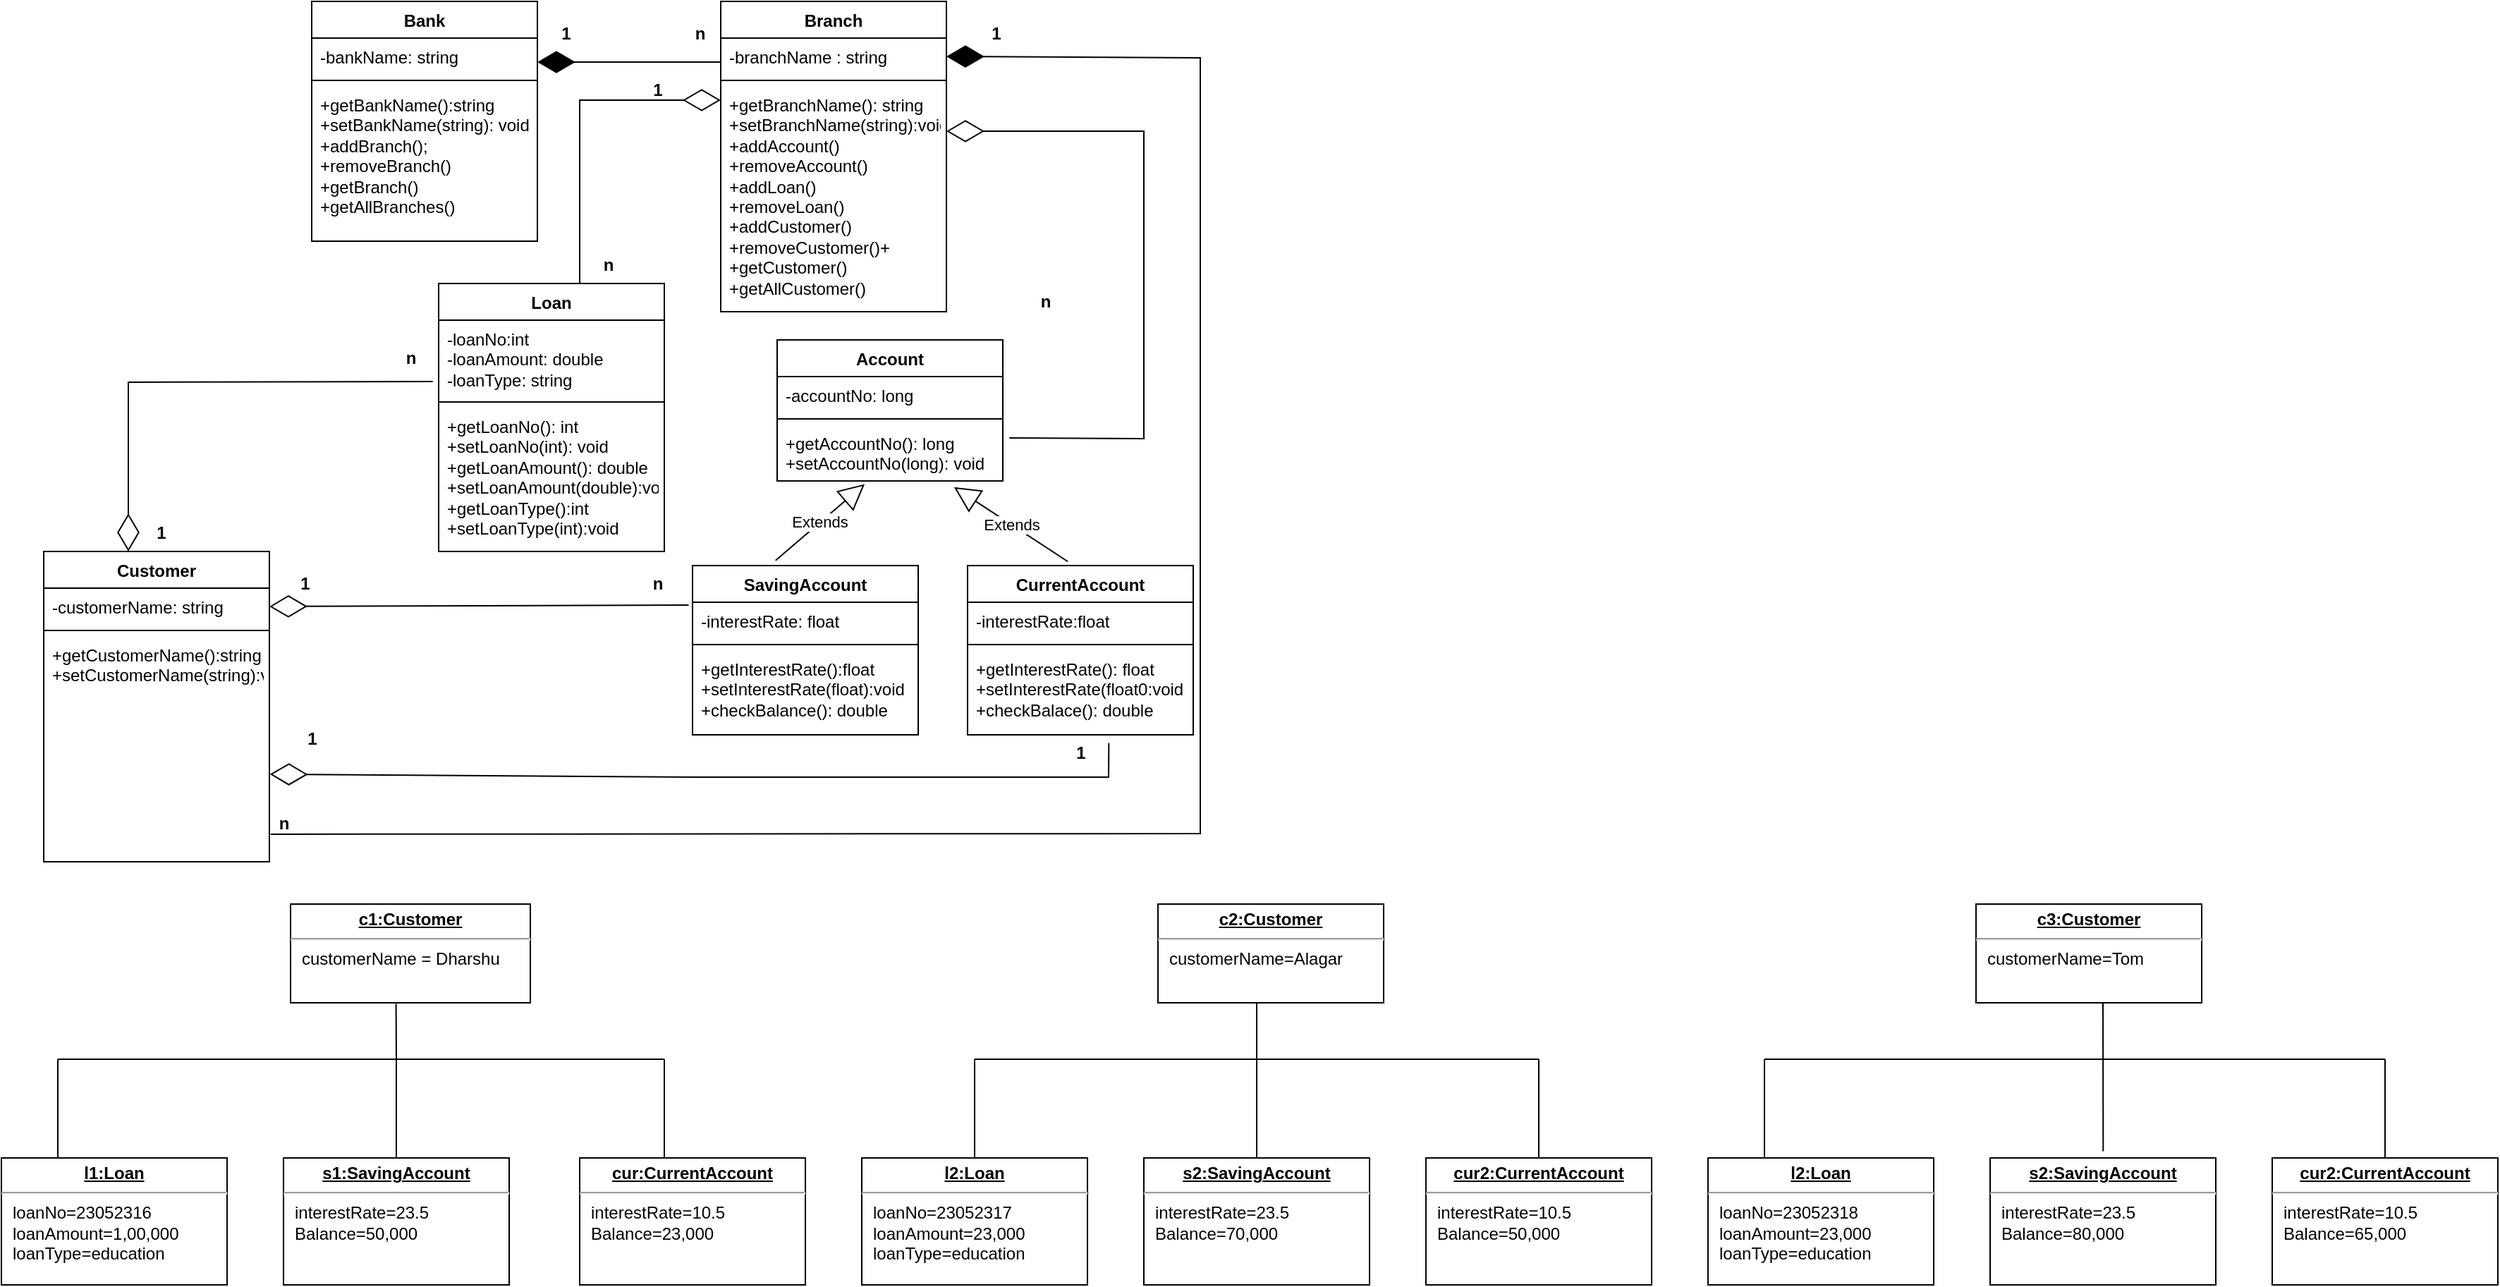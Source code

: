 <mxfile version="21.6.5" type="google">
  <diagram name="Page-1" id="thwB8l9uftBc1Ba_R1Jp">
    <mxGraphModel grid="1" page="1" gridSize="10" guides="1" tooltips="1" connect="1" arrows="1" fold="1" pageScale="1" pageWidth="850" pageHeight="1100" math="0" shadow="0">
      <root>
        <mxCell id="0" />
        <mxCell id="1" parent="0" />
        <mxCell id="nucdeXMj2wxfO64XEAOK-1" value="Bank" style="swimlane;fontStyle=1;align=center;verticalAlign=top;childLayout=stackLayout;horizontal=1;startSize=26;horizontalStack=0;resizeParent=1;resizeParentMax=0;resizeLast=0;collapsible=1;marginBottom=0;whiteSpace=wrap;html=1;" vertex="1" parent="1">
          <mxGeometry x="290" y="10" width="160" height="170" as="geometry" />
        </mxCell>
        <mxCell id="nucdeXMj2wxfO64XEAOK-2" value="-bankName: string" style="text;strokeColor=none;fillColor=none;align=left;verticalAlign=top;spacingLeft=4;spacingRight=4;overflow=hidden;rotatable=0;points=[[0,0.5],[1,0.5]];portConstraint=eastwest;whiteSpace=wrap;html=1;" vertex="1" parent="nucdeXMj2wxfO64XEAOK-1">
          <mxGeometry y="26" width="160" height="26" as="geometry" />
        </mxCell>
        <mxCell id="nucdeXMj2wxfO64XEAOK-3" value="" style="line;strokeWidth=1;fillColor=none;align=left;verticalAlign=middle;spacingTop=-1;spacingLeft=3;spacingRight=3;rotatable=0;labelPosition=right;points=[];portConstraint=eastwest;strokeColor=inherit;" vertex="1" parent="nucdeXMj2wxfO64XEAOK-1">
          <mxGeometry y="52" width="160" height="8" as="geometry" />
        </mxCell>
        <mxCell id="nucdeXMj2wxfO64XEAOK-4" value="+getBankName():string&lt;br&gt;+setBankName(string): void&lt;br&gt;+addBranch();&lt;br&gt;+removeBranch()&lt;br&gt;+getBranch()&lt;br&gt;+getAllBranches()" style="text;strokeColor=none;fillColor=none;align=left;verticalAlign=top;spacingLeft=4;spacingRight=4;overflow=hidden;rotatable=0;points=[[0,0.5],[1,0.5]];portConstraint=eastwest;whiteSpace=wrap;html=1;" vertex="1" parent="nucdeXMj2wxfO64XEAOK-1">
          <mxGeometry y="60" width="160" height="110" as="geometry" />
        </mxCell>
        <mxCell id="nucdeXMj2wxfO64XEAOK-5" value="Branch" style="swimlane;fontStyle=1;align=center;verticalAlign=top;childLayout=stackLayout;horizontal=1;startSize=26;horizontalStack=0;resizeParent=1;resizeParentMax=0;resizeLast=0;collapsible=1;marginBottom=0;whiteSpace=wrap;html=1;" vertex="1" parent="1">
          <mxGeometry x="580" y="10" width="160" height="220" as="geometry" />
        </mxCell>
        <mxCell id="nucdeXMj2wxfO64XEAOK-6" value="-branchName : string" style="text;strokeColor=none;fillColor=none;align=left;verticalAlign=top;spacingLeft=4;spacingRight=4;overflow=hidden;rotatable=0;points=[[0,0.5],[1,0.5]];portConstraint=eastwest;whiteSpace=wrap;html=1;" vertex="1" parent="nucdeXMj2wxfO64XEAOK-5">
          <mxGeometry y="26" width="160" height="26" as="geometry" />
        </mxCell>
        <mxCell id="nucdeXMj2wxfO64XEAOK-7" value="" style="line;strokeWidth=1;fillColor=none;align=left;verticalAlign=middle;spacingTop=-1;spacingLeft=3;spacingRight=3;rotatable=0;labelPosition=right;points=[];portConstraint=eastwest;strokeColor=inherit;" vertex="1" parent="nucdeXMj2wxfO64XEAOK-5">
          <mxGeometry y="52" width="160" height="8" as="geometry" />
        </mxCell>
        <mxCell id="nucdeXMj2wxfO64XEAOK-8" value="+getBranchName(): string&lt;br&gt;+setBranchName(string):void&lt;br&gt;+addAccount()&lt;br&gt;+removeAccount()&lt;br&gt;+addLoan()&lt;br&gt;+removeLoan()&lt;br&gt;+addCustomer()&lt;br&gt;+removeCustomer()+&lt;br&gt;+getCustomer()&lt;br&gt;+getAllCustomer()" style="text;strokeColor=none;fillColor=none;align=left;verticalAlign=top;spacingLeft=4;spacingRight=4;overflow=hidden;rotatable=0;points=[[0,0.5],[1,0.5]];portConstraint=eastwest;whiteSpace=wrap;html=1;" vertex="1" parent="nucdeXMj2wxfO64XEAOK-5">
          <mxGeometry y="60" width="160" height="160" as="geometry" />
        </mxCell>
        <mxCell id="nucdeXMj2wxfO64XEAOK-13" value="Loan&lt;br&gt;" style="swimlane;fontStyle=1;align=center;verticalAlign=top;childLayout=stackLayout;horizontal=1;startSize=26;horizontalStack=0;resizeParent=1;resizeParentMax=0;resizeLast=0;collapsible=1;marginBottom=0;whiteSpace=wrap;html=1;" vertex="1" parent="1">
          <mxGeometry x="380" y="210" width="160" height="190" as="geometry" />
        </mxCell>
        <mxCell id="nucdeXMj2wxfO64XEAOK-14" value="-loanNo:int&lt;br&gt;-loanAmount: double&lt;br&gt;-loanType: string" style="text;strokeColor=none;fillColor=none;align=left;verticalAlign=top;spacingLeft=4;spacingRight=4;overflow=hidden;rotatable=0;points=[[0,0.5],[1,0.5]];portConstraint=eastwest;whiteSpace=wrap;html=1;" vertex="1" parent="nucdeXMj2wxfO64XEAOK-13">
          <mxGeometry y="26" width="160" height="54" as="geometry" />
        </mxCell>
        <mxCell id="nucdeXMj2wxfO64XEAOK-15" value="" style="line;strokeWidth=1;fillColor=none;align=left;verticalAlign=middle;spacingTop=-1;spacingLeft=3;spacingRight=3;rotatable=0;labelPosition=right;points=[];portConstraint=eastwest;strokeColor=inherit;" vertex="1" parent="nucdeXMj2wxfO64XEAOK-13">
          <mxGeometry y="80" width="160" height="8" as="geometry" />
        </mxCell>
        <mxCell id="nucdeXMj2wxfO64XEAOK-16" value="+getLoanNo(): int&lt;br&gt;+setLoanNo(int): void&lt;br&gt;+getLoanAmount(): double&lt;br&gt;+setLoanAmount(double):void&lt;br&gt;+getLoanType():int&lt;br&gt;+setLoanType(int):void" style="text;strokeColor=none;fillColor=none;align=left;verticalAlign=top;spacingLeft=4;spacingRight=4;overflow=hidden;rotatable=0;points=[[0,0.5],[1,0.5]];portConstraint=eastwest;whiteSpace=wrap;html=1;" vertex="1" parent="nucdeXMj2wxfO64XEAOK-13">
          <mxGeometry y="88" width="160" height="102" as="geometry" />
        </mxCell>
        <mxCell id="nucdeXMj2wxfO64XEAOK-17" value="Account" style="swimlane;fontStyle=1;align=center;verticalAlign=top;childLayout=stackLayout;horizontal=1;startSize=26;horizontalStack=0;resizeParent=1;resizeParentMax=0;resizeLast=0;collapsible=1;marginBottom=0;whiteSpace=wrap;html=1;" vertex="1" parent="1">
          <mxGeometry x="620" y="250" width="160" height="100" as="geometry" />
        </mxCell>
        <mxCell id="nucdeXMj2wxfO64XEAOK-18" value="-accountNo: long" style="text;strokeColor=none;fillColor=none;align=left;verticalAlign=top;spacingLeft=4;spacingRight=4;overflow=hidden;rotatable=0;points=[[0,0.5],[1,0.5]];portConstraint=eastwest;whiteSpace=wrap;html=1;" vertex="1" parent="nucdeXMj2wxfO64XEAOK-17">
          <mxGeometry y="26" width="160" height="26" as="geometry" />
        </mxCell>
        <mxCell id="nucdeXMj2wxfO64XEAOK-19" value="" style="line;strokeWidth=1;fillColor=none;align=left;verticalAlign=middle;spacingTop=-1;spacingLeft=3;spacingRight=3;rotatable=0;labelPosition=right;points=[];portConstraint=eastwest;strokeColor=inherit;" vertex="1" parent="nucdeXMj2wxfO64XEAOK-17">
          <mxGeometry y="52" width="160" height="8" as="geometry" />
        </mxCell>
        <mxCell id="nucdeXMj2wxfO64XEAOK-20" value="+getAccountNo(): long&lt;br&gt;+setAccountNo(long): void" style="text;strokeColor=none;fillColor=none;align=left;verticalAlign=top;spacingLeft=4;spacingRight=4;overflow=hidden;rotatable=0;points=[[0,0.5],[1,0.5]];portConstraint=eastwest;whiteSpace=wrap;html=1;" vertex="1" parent="nucdeXMj2wxfO64XEAOK-17">
          <mxGeometry y="60" width="160" height="40" as="geometry" />
        </mxCell>
        <mxCell id="nucdeXMj2wxfO64XEAOK-21" value="Customer" style="swimlane;fontStyle=1;align=center;verticalAlign=top;childLayout=stackLayout;horizontal=1;startSize=26;horizontalStack=0;resizeParent=1;resizeParentMax=0;resizeLast=0;collapsible=1;marginBottom=0;whiteSpace=wrap;html=1;" vertex="1" parent="1">
          <mxGeometry x="100" y="400" width="160" height="220" as="geometry" />
        </mxCell>
        <mxCell id="nucdeXMj2wxfO64XEAOK-22" value="-customerName: string" style="text;strokeColor=none;fillColor=none;align=left;verticalAlign=top;spacingLeft=4;spacingRight=4;overflow=hidden;rotatable=0;points=[[0,0.5],[1,0.5]];portConstraint=eastwest;whiteSpace=wrap;html=1;" vertex="1" parent="nucdeXMj2wxfO64XEAOK-21">
          <mxGeometry y="26" width="160" height="26" as="geometry" />
        </mxCell>
        <mxCell id="nucdeXMj2wxfO64XEAOK-23" value="" style="line;strokeWidth=1;fillColor=none;align=left;verticalAlign=middle;spacingTop=-1;spacingLeft=3;spacingRight=3;rotatable=0;labelPosition=right;points=[];portConstraint=eastwest;strokeColor=inherit;" vertex="1" parent="nucdeXMj2wxfO64XEAOK-21">
          <mxGeometry y="52" width="160" height="8" as="geometry" />
        </mxCell>
        <mxCell id="nucdeXMj2wxfO64XEAOK-24" value="+getCustomerName():string&lt;br&gt;+setCustomerName(string):void" style="text;strokeColor=none;fillColor=none;align=left;verticalAlign=top;spacingLeft=4;spacingRight=4;overflow=hidden;rotatable=0;points=[[0,0.5],[1,0.5]];portConstraint=eastwest;whiteSpace=wrap;html=1;" vertex="1" parent="nucdeXMj2wxfO64XEAOK-21">
          <mxGeometry y="60" width="160" height="160" as="geometry" />
        </mxCell>
        <mxCell id="nucdeXMj2wxfO64XEAOK-25" value="SavingAccount" style="swimlane;fontStyle=1;align=center;verticalAlign=top;childLayout=stackLayout;horizontal=1;startSize=26;horizontalStack=0;resizeParent=1;resizeParentMax=0;resizeLast=0;collapsible=1;marginBottom=0;whiteSpace=wrap;html=1;" vertex="1" parent="1">
          <mxGeometry x="560" y="410" width="160" height="120" as="geometry" />
        </mxCell>
        <mxCell id="nucdeXMj2wxfO64XEAOK-26" value="-interestRate: float" style="text;strokeColor=none;fillColor=none;align=left;verticalAlign=top;spacingLeft=4;spacingRight=4;overflow=hidden;rotatable=0;points=[[0,0.5],[1,0.5]];portConstraint=eastwest;whiteSpace=wrap;html=1;" vertex="1" parent="nucdeXMj2wxfO64XEAOK-25">
          <mxGeometry y="26" width="160" height="26" as="geometry" />
        </mxCell>
        <mxCell id="nucdeXMj2wxfO64XEAOK-27" value="" style="line;strokeWidth=1;fillColor=none;align=left;verticalAlign=middle;spacingTop=-1;spacingLeft=3;spacingRight=3;rotatable=0;labelPosition=right;points=[];portConstraint=eastwest;strokeColor=inherit;" vertex="1" parent="nucdeXMj2wxfO64XEAOK-25">
          <mxGeometry y="52" width="160" height="8" as="geometry" />
        </mxCell>
        <mxCell id="nucdeXMj2wxfO64XEAOK-28" value="+getInterestRate():float&lt;br&gt;+setInterestRate(float):void&lt;br&gt;+checkBalance(): double" style="text;strokeColor=none;fillColor=none;align=left;verticalAlign=top;spacingLeft=4;spacingRight=4;overflow=hidden;rotatable=0;points=[[0,0.5],[1,0.5]];portConstraint=eastwest;whiteSpace=wrap;html=1;" vertex="1" parent="nucdeXMj2wxfO64XEAOK-25">
          <mxGeometry y="60" width="160" height="60" as="geometry" />
        </mxCell>
        <mxCell id="nucdeXMj2wxfO64XEAOK-29" value="CurrentAccount" style="swimlane;fontStyle=1;align=center;verticalAlign=top;childLayout=stackLayout;horizontal=1;startSize=26;horizontalStack=0;resizeParent=1;resizeParentMax=0;resizeLast=0;collapsible=1;marginBottom=0;whiteSpace=wrap;html=1;" vertex="1" parent="1">
          <mxGeometry x="755" y="410" width="160" height="120" as="geometry" />
        </mxCell>
        <mxCell id="nucdeXMj2wxfO64XEAOK-30" value="-interestRate:float" style="text;strokeColor=none;fillColor=none;align=left;verticalAlign=top;spacingLeft=4;spacingRight=4;overflow=hidden;rotatable=0;points=[[0,0.5],[1,0.5]];portConstraint=eastwest;whiteSpace=wrap;html=1;" vertex="1" parent="nucdeXMj2wxfO64XEAOK-29">
          <mxGeometry y="26" width="160" height="26" as="geometry" />
        </mxCell>
        <mxCell id="nucdeXMj2wxfO64XEAOK-31" value="" style="line;strokeWidth=1;fillColor=none;align=left;verticalAlign=middle;spacingTop=-1;spacingLeft=3;spacingRight=3;rotatable=0;labelPosition=right;points=[];portConstraint=eastwest;strokeColor=inherit;" vertex="1" parent="nucdeXMj2wxfO64XEAOK-29">
          <mxGeometry y="52" width="160" height="8" as="geometry" />
        </mxCell>
        <mxCell id="nucdeXMj2wxfO64XEAOK-32" value="+getInterestRate(): float&lt;br&gt;+setInterestRate(float0:void&lt;br&gt;+checkBalace(): double" style="text;strokeColor=none;fillColor=none;align=left;verticalAlign=top;spacingLeft=4;spacingRight=4;overflow=hidden;rotatable=0;points=[[0,0.5],[1,0.5]];portConstraint=eastwest;whiteSpace=wrap;html=1;" vertex="1" parent="nucdeXMj2wxfO64XEAOK-29">
          <mxGeometry y="60" width="160" height="60" as="geometry" />
        </mxCell>
        <mxCell id="nucdeXMj2wxfO64XEAOK-33" value="" style="endArrow=diamondThin;endFill=1;endSize=24;html=1;rounded=0;" edge="1" parent="1">
          <mxGeometry width="160" relative="1" as="geometry">
            <mxPoint x="580" y="53" as="sourcePoint" />
            <mxPoint x="450" y="53" as="targetPoint" />
          </mxGeometry>
        </mxCell>
        <mxCell id="nucdeXMj2wxfO64XEAOK-34" value="1" style="text;align=center;fontStyle=1;verticalAlign=middle;spacingLeft=3;spacingRight=3;strokeColor=none;rotatable=0;points=[[0,0.5],[1,0.5]];portConstraint=eastwest;html=1;" vertex="1" parent="1">
          <mxGeometry x="460" y="20" width="20" height="26" as="geometry" />
        </mxCell>
        <mxCell id="nucdeXMj2wxfO64XEAOK-35" value="n" style="text;align=center;fontStyle=1;verticalAlign=middle;spacingLeft=3;spacingRight=3;strokeColor=none;rotatable=0;points=[[0,0.5],[1,0.5]];portConstraint=eastwest;html=1;" vertex="1" parent="1">
          <mxGeometry x="550" y="20" width="30" height="26" as="geometry" />
        </mxCell>
        <mxCell id="nucdeXMj2wxfO64XEAOK-37" value="" style="endArrow=diamondThin;endFill=0;endSize=24;html=1;rounded=0;" edge="1" parent="1">
          <mxGeometry width="160" relative="1" as="geometry">
            <mxPoint x="480" y="210" as="sourcePoint" />
            <mxPoint x="580" y="80" as="targetPoint" />
            <Array as="points">
              <mxPoint x="480" y="80" />
            </Array>
          </mxGeometry>
        </mxCell>
        <mxCell id="nucdeXMj2wxfO64XEAOK-38" value="" style="endArrow=diamondThin;endFill=0;endSize=24;html=1;rounded=0;exitX=1.029;exitY=0.236;exitDx=0;exitDy=0;exitPerimeter=0;entryX=1;entryY=0.2;entryDx=0;entryDy=0;entryPerimeter=0;" edge="1" parent="1" source="nucdeXMj2wxfO64XEAOK-20" target="nucdeXMj2wxfO64XEAOK-8">
          <mxGeometry width="160" relative="1" as="geometry">
            <mxPoint x="800" y="290" as="sourcePoint" />
            <mxPoint x="870" y="80" as="targetPoint" />
            <Array as="points">
              <mxPoint x="880" y="320" />
              <mxPoint x="880" y="102" />
            </Array>
          </mxGeometry>
        </mxCell>
        <mxCell id="nucdeXMj2wxfO64XEAOK-39" value="Extends" style="endArrow=block;endSize=16;endFill=0;html=1;rounded=0;exitX=0.368;exitY=-0.03;exitDx=0;exitDy=0;exitPerimeter=0;entryX=0.388;entryY=1.055;entryDx=0;entryDy=0;entryPerimeter=0;" edge="1" parent="1" source="nucdeXMj2wxfO64XEAOK-25" target="nucdeXMj2wxfO64XEAOK-20">
          <mxGeometry width="160" relative="1" as="geometry">
            <mxPoint x="620" y="300" as="sourcePoint" />
            <mxPoint x="780" y="300" as="targetPoint" />
          </mxGeometry>
        </mxCell>
        <mxCell id="nucdeXMj2wxfO64XEAOK-40" value="Extends" style="endArrow=block;endSize=16;endFill=0;html=1;rounded=0;exitX=0.444;exitY=-0.024;exitDx=0;exitDy=0;exitPerimeter=0;entryX=0.784;entryY=1.109;entryDx=0;entryDy=0;entryPerimeter=0;" edge="1" parent="1" source="nucdeXMj2wxfO64XEAOK-29" target="nucdeXMj2wxfO64XEAOK-20">
          <mxGeometry width="160" relative="1" as="geometry">
            <mxPoint x="799.12" y="334.01" as="sourcePoint" />
            <mxPoint x="750" y="280" as="targetPoint" />
          </mxGeometry>
        </mxCell>
        <mxCell id="nucdeXMj2wxfO64XEAOK-41" value="n" style="text;align=center;fontStyle=1;verticalAlign=middle;spacingLeft=3;spacingRight=3;strokeColor=none;rotatable=0;points=[[0,0.5],[1,0.5]];portConstraint=eastwest;html=1;" vertex="1" parent="1">
          <mxGeometry x="460" y="184" width="80" height="26" as="geometry" />
        </mxCell>
        <mxCell id="nucdeXMj2wxfO64XEAOK-42" value="n" style="text;align=center;fontStyle=1;verticalAlign=middle;spacingLeft=3;spacingRight=3;strokeColor=none;rotatable=0;points=[[0,0.5],[1,0.5]];portConstraint=eastwest;html=1;" vertex="1" parent="1">
          <mxGeometry x="770" y="210" width="80" height="26" as="geometry" />
        </mxCell>
        <mxCell id="nucdeXMj2wxfO64XEAOK-43" value="" style="endArrow=diamondThin;endFill=0;endSize=24;html=1;rounded=0;exitX=-0.026;exitY=0.805;exitDx=0;exitDy=0;exitPerimeter=0;" edge="1" parent="1" source="nucdeXMj2wxfO64XEAOK-14">
          <mxGeometry width="160" relative="1" as="geometry">
            <mxPoint x="60" y="207.091" as="sourcePoint" />
            <mxPoint x="160" y="400" as="targetPoint" />
            <Array as="points">
              <mxPoint x="160" y="280" />
            </Array>
          </mxGeometry>
        </mxCell>
        <mxCell id="nucdeXMj2wxfO64XEAOK-45" value="n" style="text;align=center;fontStyle=1;verticalAlign=middle;spacingLeft=3;spacingRight=3;strokeColor=none;rotatable=0;points=[[0,0.5],[1,0.5]];portConstraint=eastwest;html=1;" vertex="1" parent="1">
          <mxGeometry x="340" y="250" width="40" height="26" as="geometry" />
        </mxCell>
        <mxCell id="nucdeXMj2wxfO64XEAOK-46" value="1" style="text;align=center;fontStyle=1;verticalAlign=middle;spacingLeft=3;spacingRight=3;strokeColor=none;rotatable=0;points=[[0,0.5],[1,0.5]];portConstraint=eastwest;html=1;" vertex="1" parent="1">
          <mxGeometry x="170" y="374" width="25" height="26" as="geometry" />
        </mxCell>
        <mxCell id="nucdeXMj2wxfO64XEAOK-48" value="" style="endArrow=diamondThin;endFill=0;endSize=24;html=1;rounded=0;entryX=1;entryY=0.5;entryDx=0;entryDy=0;exitX=-0.017;exitY=0.077;exitDx=0;exitDy=0;exitPerimeter=0;" edge="1" parent="1" target="nucdeXMj2wxfO64XEAOK-22" source="nucdeXMj2wxfO64XEAOK-26">
          <mxGeometry width="160" relative="1" as="geometry">
            <mxPoint x="550" y="440" as="sourcePoint" />
            <mxPoint x="320" y="442.55" as="targetPoint" />
          </mxGeometry>
        </mxCell>
        <mxCell id="nucdeXMj2wxfO64XEAOK-49" value="n" style="text;align=center;fontStyle=1;verticalAlign=middle;spacingLeft=3;spacingRight=3;strokeColor=none;rotatable=0;points=[[0,0.5],[1,0.5]];portConstraint=eastwest;html=1;" vertex="1" parent="1">
          <mxGeometry x="520" y="410" width="30" height="26" as="geometry" />
        </mxCell>
        <mxCell id="nucdeXMj2wxfO64XEAOK-50" value="1" style="text;align=center;fontStyle=1;verticalAlign=middle;spacingLeft=3;spacingRight=3;strokeColor=none;rotatable=0;points=[[0,0.5],[1,0.5]];portConstraint=eastwest;html=1;" vertex="1" parent="1">
          <mxGeometry x="270" y="410" width="30" height="26" as="geometry" />
        </mxCell>
        <mxCell id="nucdeXMj2wxfO64XEAOK-51" value="" style="endArrow=diamondThin;endFill=0;endSize=24;html=1;rounded=0;exitX=0.626;exitY=1.097;exitDx=0;exitDy=0;exitPerimeter=0;entryX=1.002;entryY=0.612;entryDx=0;entryDy=0;entryPerimeter=0;" edge="1" parent="1" source="nucdeXMj2wxfO64XEAOK-32" target="nucdeXMj2wxfO64XEAOK-24">
          <mxGeometry width="160" relative="1" as="geometry">
            <mxPoint x="850" y="520" as="sourcePoint" />
            <mxPoint x="345" y="530" as="targetPoint" />
            <Array as="points">
              <mxPoint x="855" y="560" />
              <mxPoint x="560" y="560" />
            </Array>
          </mxGeometry>
        </mxCell>
        <mxCell id="nucdeXMj2wxfO64XEAOK-52" value="n" style="text;align=center;fontStyle=1;verticalAlign=middle;spacingLeft=3;spacingRight=3;strokeColor=none;rotatable=0;points=[[0,0.5],[1,0.5]];portConstraint=eastwest;html=1;" vertex="1" parent="1">
          <mxGeometry x="250" y="580" width="40" height="26" as="geometry" />
        </mxCell>
        <mxCell id="nucdeXMj2wxfO64XEAOK-53" value="1" style="text;align=center;fontStyle=1;verticalAlign=middle;spacingLeft=3;spacingRight=3;strokeColor=none;rotatable=0;points=[[0,0.5],[1,0.5]];portConstraint=eastwest;html=1;" vertex="1" parent="1">
          <mxGeometry x="820" y="530" width="30" height="26" as="geometry" />
        </mxCell>
        <mxCell id="nucdeXMj2wxfO64XEAOK-54" value="" style="endArrow=diamondThin;endFill=1;endSize=24;html=1;rounded=0;exitX=1.006;exitY=0.878;exitDx=0;exitDy=0;exitPerimeter=0;entryX=1;entryY=0.5;entryDx=0;entryDy=0;" edge="1" parent="1" source="nucdeXMj2wxfO64XEAOK-24" target="nucdeXMj2wxfO64XEAOK-6">
          <mxGeometry width="160" relative="1" as="geometry">
            <mxPoint x="410" y="560" as="sourcePoint" />
            <mxPoint x="900" y="20" as="targetPoint" />
            <Array as="points">
              <mxPoint x="920" y="600" />
              <mxPoint x="920" y="280" />
              <mxPoint x="920" y="50" />
            </Array>
          </mxGeometry>
        </mxCell>
        <mxCell id="nucdeXMj2wxfO64XEAOK-55" value="1" style="text;align=center;fontStyle=1;verticalAlign=middle;spacingLeft=3;spacingRight=3;strokeColor=none;rotatable=0;points=[[0,0.5],[1,0.5]];portConstraint=eastwest;html=1;" vertex="1" parent="1">
          <mxGeometry x="250" y="520" width="80" height="26" as="geometry" />
        </mxCell>
        <mxCell id="nucdeXMj2wxfO64XEAOK-56" value="1" style="text;align=center;fontStyle=1;verticalAlign=middle;spacingLeft=3;spacingRight=3;strokeColor=none;rotatable=0;points=[[0,0.5],[1,0.5]];portConstraint=eastwest;html=1;" vertex="1" parent="1">
          <mxGeometry x="760" y="20" width="30" height="26" as="geometry" />
        </mxCell>
        <mxCell id="nucdeXMj2wxfO64XEAOK-57" value="1" style="text;align=center;fontStyle=1;verticalAlign=middle;spacingLeft=3;spacingRight=3;strokeColor=none;rotatable=0;points=[[0,0.5],[1,0.5]];portConstraint=eastwest;html=1;" vertex="1" parent="1">
          <mxGeometry x="520" y="60" width="30" height="26" as="geometry" />
        </mxCell>
        <mxCell id="7_Jh9dF7art0ucPqza93-2" value="&lt;p style=&quot;margin:0px;margin-top:4px;text-align:center;text-decoration:underline;&quot;&gt;&lt;b&gt;c1:Customer&lt;/b&gt;&lt;/p&gt;&lt;hr&gt;&lt;p style=&quot;margin:0px;margin-left:8px;&quot;&gt;customerName = Dharshu&lt;br&gt;&lt;br&gt;&lt;/p&gt;" style="verticalAlign=top;align=left;overflow=fill;fontSize=12;fontFamily=Helvetica;html=1;whiteSpace=wrap;" vertex="1" parent="1">
          <mxGeometry x="275" y="650" width="170" height="70" as="geometry" />
        </mxCell>
        <mxCell id="7_Jh9dF7art0ucPqza93-3" value="&lt;p style=&quot;margin:0px;margin-top:4px;text-align:center;text-decoration:underline;&quot;&gt;&lt;b&gt;c2:Customer&lt;/b&gt;&lt;/p&gt;&lt;hr&gt;&lt;p style=&quot;margin:0px;margin-left:8px;&quot;&gt;customerName=Alagar&lt;br&gt;&lt;/p&gt;" style="verticalAlign=top;align=left;overflow=fill;fontSize=12;fontFamily=Helvetica;html=1;whiteSpace=wrap;" vertex="1" parent="1">
          <mxGeometry x="890" y="650" width="160" height="70" as="geometry" />
        </mxCell>
        <mxCell id="7_Jh9dF7art0ucPqza93-4" value="&lt;p style=&quot;margin:0px;margin-top:4px;text-align:center;text-decoration:underline;&quot;&gt;&lt;b&gt;c3:Customer&lt;/b&gt;&lt;/p&gt;&lt;hr&gt;&lt;p style=&quot;margin:0px;margin-left:8px;&quot;&gt;customerName=Tom&lt;/p&gt;" style="verticalAlign=top;align=left;overflow=fill;fontSize=12;fontFamily=Helvetica;html=1;whiteSpace=wrap;" vertex="1" parent="1">
          <mxGeometry x="1470" y="650" width="160" height="70" as="geometry" />
        </mxCell>
        <mxCell id="7_Jh9dF7art0ucPqza93-7" value="&lt;p style=&quot;margin:0px;margin-top:4px;text-align:center;text-decoration:underline;&quot;&gt;&lt;b&gt;l1:Loan&lt;/b&gt;&lt;/p&gt;&lt;hr&gt;&lt;p style=&quot;margin:0px;margin-left:8px;&quot;&gt;loanNo=23052316&lt;br&gt;&lt;/p&gt;&lt;p style=&quot;margin:0px;margin-left:8px;&quot;&gt;loanAmount=1,00,000&lt;/p&gt;&lt;p style=&quot;margin:0px;margin-left:8px;&quot;&gt;loanType=education&lt;/p&gt;" style="verticalAlign=top;align=left;overflow=fill;fontSize=12;fontFamily=Helvetica;html=1;whiteSpace=wrap;" vertex="1" parent="1">
          <mxGeometry x="70" y="830" width="160" height="90" as="geometry" />
        </mxCell>
        <mxCell id="7_Jh9dF7art0ucPqza93-8" value="&lt;p style=&quot;margin:0px;margin-top:4px;text-align:center;text-decoration:underline;&quot;&gt;&lt;b&gt;s1:SavingAccount&lt;/b&gt;&lt;/p&gt;&lt;hr&gt;&lt;p style=&quot;margin:0px;margin-left:8px;&quot;&gt;interestRate=23.5&lt;/p&gt;&lt;p style=&quot;margin:0px;margin-left:8px;&quot;&gt;Balance=50,000&lt;/p&gt;" style="verticalAlign=top;align=left;overflow=fill;fontSize=12;fontFamily=Helvetica;html=1;whiteSpace=wrap;" vertex="1" parent="1">
          <mxGeometry x="270" y="830" width="160" height="90" as="geometry" />
        </mxCell>
        <mxCell id="7_Jh9dF7art0ucPqza93-9" value="&lt;p style=&quot;margin:0px;margin-top:4px;text-align:center;text-decoration:underline;&quot;&gt;&lt;b&gt;cur:CurrentAccount&lt;/b&gt;&lt;/p&gt;&lt;hr&gt;&lt;p style=&quot;margin:0px;margin-left:8px;&quot;&gt;interestRate=10.5&lt;/p&gt;&lt;p style=&quot;margin:0px;margin-left:8px;&quot;&gt;Balance=23,000&lt;/p&gt;" style="verticalAlign=top;align=left;overflow=fill;fontSize=12;fontFamily=Helvetica;html=1;whiteSpace=wrap;" vertex="1" parent="1">
          <mxGeometry x="480" y="830" width="160" height="90" as="geometry" />
        </mxCell>
        <mxCell id="7_Jh9dF7art0ucPqza93-10" value="&lt;p style=&quot;margin:0px;margin-top:4px;text-align:center;text-decoration:underline;&quot;&gt;&lt;b&gt;l2:Loan&lt;/b&gt;&lt;/p&gt;&lt;hr&gt;&lt;p style=&quot;margin:0px;margin-left:8px;&quot;&gt;loanNo=23052317&lt;br&gt;&lt;/p&gt;&lt;p style=&quot;margin:0px;margin-left:8px;&quot;&gt;loanAmount=23,000&lt;/p&gt;&lt;p style=&quot;margin:0px;margin-left:8px;&quot;&gt;loanType=education&lt;/p&gt;" style="verticalAlign=top;align=left;overflow=fill;fontSize=12;fontFamily=Helvetica;html=1;whiteSpace=wrap;" vertex="1" parent="1">
          <mxGeometry x="680" y="830" width="160" height="90" as="geometry" />
        </mxCell>
        <mxCell id="7_Jh9dF7art0ucPqza93-11" value="&lt;p style=&quot;margin:0px;margin-top:4px;text-align:center;text-decoration:underline;&quot;&gt;&lt;b&gt;s2:SavingAccount&lt;/b&gt;&lt;/p&gt;&lt;hr&gt;&lt;p style=&quot;margin:0px;margin-left:8px;&quot;&gt;interestRate=23.5&lt;/p&gt;&lt;p style=&quot;margin:0px;margin-left:8px;&quot;&gt;Balance=70,000&lt;/p&gt;" style="verticalAlign=top;align=left;overflow=fill;fontSize=12;fontFamily=Helvetica;html=1;whiteSpace=wrap;" vertex="1" parent="1">
          <mxGeometry x="880" y="830" width="160" height="90" as="geometry" />
        </mxCell>
        <mxCell id="7_Jh9dF7art0ucPqza93-12" value="&lt;p style=&quot;margin:0px;margin-top:4px;text-align:center;text-decoration:underline;&quot;&gt;&lt;b&gt;cur2:CurrentAccount&lt;/b&gt;&lt;/p&gt;&lt;hr&gt;&lt;p style=&quot;margin:0px;margin-left:8px;&quot;&gt;interestRate=10.5&lt;/p&gt;&lt;p style=&quot;margin:0px;margin-left:8px;&quot;&gt;Balance=50,000&lt;/p&gt;" style="verticalAlign=top;align=left;overflow=fill;fontSize=12;fontFamily=Helvetica;html=1;whiteSpace=wrap;" vertex="1" parent="1">
          <mxGeometry x="1080" y="830" width="160" height="90" as="geometry" />
        </mxCell>
        <mxCell id="7_Jh9dF7art0ucPqza93-13" value="" style="endArrow=none;html=1;rounded=0;" edge="1" parent="1">
          <mxGeometry width="50" height="50" relative="1" as="geometry">
            <mxPoint x="110" y="760" as="sourcePoint" />
            <mxPoint x="540" y="760" as="targetPoint" />
          </mxGeometry>
        </mxCell>
        <mxCell id="7_Jh9dF7art0ucPqza93-14" value="" style="endArrow=none;html=1;rounded=0;exitX=0.25;exitY=0;exitDx=0;exitDy=0;" edge="1" parent="1" source="7_Jh9dF7art0ucPqza93-7">
          <mxGeometry width="50" height="50" relative="1" as="geometry">
            <mxPoint x="210" y="800" as="sourcePoint" />
            <mxPoint x="110" y="760" as="targetPoint" />
          </mxGeometry>
        </mxCell>
        <mxCell id="7_Jh9dF7art0ucPqza93-15" value="" style="endArrow=none;html=1;rounded=0;" edge="1" parent="1">
          <mxGeometry width="50" height="50" relative="1" as="geometry">
            <mxPoint x="540" y="830" as="sourcePoint" />
            <mxPoint x="540" y="760" as="targetPoint" />
          </mxGeometry>
        </mxCell>
        <mxCell id="7_Jh9dF7art0ucPqza93-16" value="" style="endArrow=none;html=1;rounded=0;entryX=0.44;entryY=1.011;entryDx=0;entryDy=0;entryPerimeter=0;" edge="1" parent="1" target="7_Jh9dF7art0ucPqza93-2">
          <mxGeometry width="50" height="50" relative="1" as="geometry">
            <mxPoint x="350" y="760" as="sourcePoint" />
            <mxPoint x="420" y="710" as="targetPoint" />
          </mxGeometry>
        </mxCell>
        <mxCell id="7_Jh9dF7art0ucPqza93-17" value="" style="endArrow=none;html=1;rounded=0;exitX=0.5;exitY=0;exitDx=0;exitDy=0;" edge="1" parent="1" source="7_Jh9dF7art0ucPqza93-8">
          <mxGeometry width="50" height="50" relative="1" as="geometry">
            <mxPoint x="335" y="830" as="sourcePoint" />
            <mxPoint x="350" y="760" as="targetPoint" />
          </mxGeometry>
        </mxCell>
        <mxCell id="7_Jh9dF7art0ucPqza93-19" value="" style="endArrow=none;html=1;rounded=0;" edge="1" parent="1">
          <mxGeometry width="50" height="50" relative="1" as="geometry">
            <mxPoint x="760" y="760" as="sourcePoint" />
            <mxPoint x="1160" y="760" as="targetPoint" />
          </mxGeometry>
        </mxCell>
        <mxCell id="7_Jh9dF7art0ucPqza93-20" value="" style="endArrow=none;html=1;rounded=0;exitX=0.5;exitY=0;exitDx=0;exitDy=0;" edge="1" parent="1" source="7_Jh9dF7art0ucPqza93-10">
          <mxGeometry width="50" height="50" relative="1" as="geometry">
            <mxPoint x="730" y="740" as="sourcePoint" />
            <mxPoint x="760" y="760" as="targetPoint" />
          </mxGeometry>
        </mxCell>
        <mxCell id="7_Jh9dF7art0ucPqza93-21" value="" style="endArrow=none;html=1;rounded=0;exitX=0.5;exitY=0;exitDx=0;exitDy=0;" edge="1" parent="1" source="7_Jh9dF7art0ucPqza93-12">
          <mxGeometry width="50" height="50" relative="1" as="geometry">
            <mxPoint x="1160" y="820" as="sourcePoint" />
            <mxPoint x="1160" y="760" as="targetPoint" />
          </mxGeometry>
        </mxCell>
        <mxCell id="7_Jh9dF7art0ucPqza93-22" value="" style="endArrow=none;html=1;rounded=0;exitX=0.5;exitY=0;exitDx=0;exitDy=0;" edge="1" parent="1" source="7_Jh9dF7art0ucPqza93-11">
          <mxGeometry width="50" height="50" relative="1" as="geometry">
            <mxPoint x="960" y="820" as="sourcePoint" />
            <mxPoint x="960" y="720" as="targetPoint" />
          </mxGeometry>
        </mxCell>
        <mxCell id="7_Jh9dF7art0ucPqza93-24" value="&lt;p style=&quot;margin:0px;margin-top:4px;text-align:center;text-decoration:underline;&quot;&gt;&lt;b&gt;l2:Loan&lt;/b&gt;&lt;/p&gt;&lt;hr&gt;&lt;p style=&quot;margin:0px;margin-left:8px;&quot;&gt;loanNo=23052318&lt;br&gt;&lt;/p&gt;&lt;p style=&quot;margin:0px;margin-left:8px;&quot;&gt;loanAmount=23,000&lt;/p&gt;&lt;p style=&quot;margin:0px;margin-left:8px;&quot;&gt;loanType=education&lt;/p&gt;" style="verticalAlign=top;align=left;overflow=fill;fontSize=12;fontFamily=Helvetica;html=1;whiteSpace=wrap;" vertex="1" parent="1">
          <mxGeometry x="1280" y="830" width="160" height="90" as="geometry" />
        </mxCell>
        <mxCell id="7_Jh9dF7art0ucPqza93-25" value="&lt;p style=&quot;margin:0px;margin-top:4px;text-align:center;text-decoration:underline;&quot;&gt;&lt;b&gt;s2:SavingAccount&lt;/b&gt;&lt;/p&gt;&lt;hr&gt;&lt;p style=&quot;margin:0px;margin-left:8px;&quot;&gt;interestRate=23.5&lt;/p&gt;&lt;p style=&quot;margin:0px;margin-left:8px;&quot;&gt;Balance=80,000&lt;/p&gt;" style="verticalAlign=top;align=left;overflow=fill;fontSize=12;fontFamily=Helvetica;html=1;whiteSpace=wrap;" vertex="1" parent="1">
          <mxGeometry x="1480" y="830" width="160" height="90" as="geometry" />
        </mxCell>
        <mxCell id="7_Jh9dF7art0ucPqza93-26" value="&lt;p style=&quot;margin:0px;margin-top:4px;text-align:center;text-decoration:underline;&quot;&gt;&lt;b&gt;cur2:CurrentAccount&lt;/b&gt;&lt;/p&gt;&lt;hr&gt;&lt;p style=&quot;margin:0px;margin-left:8px;&quot;&gt;interestRate=10.5&lt;/p&gt;&lt;p style=&quot;margin:0px;margin-left:8px;&quot;&gt;Balance=65,000&lt;/p&gt;" style="verticalAlign=top;align=left;overflow=fill;fontSize=12;fontFamily=Helvetica;html=1;whiteSpace=wrap;" vertex="1" parent="1">
          <mxGeometry x="1680" y="830" width="160" height="90" as="geometry" />
        </mxCell>
        <mxCell id="7_Jh9dF7art0ucPqza93-27" value="" style="endArrow=none;html=1;rounded=0;" edge="1" parent="1">
          <mxGeometry width="50" height="50" relative="1" as="geometry">
            <mxPoint x="1320" y="760" as="sourcePoint" />
            <mxPoint x="1760" y="760" as="targetPoint" />
          </mxGeometry>
        </mxCell>
        <mxCell id="7_Jh9dF7art0ucPqza93-28" value="" style="endArrow=none;html=1;rounded=0;exitX=0.25;exitY=0;exitDx=0;exitDy=0;" edge="1" parent="1" source="7_Jh9dF7art0ucPqza93-24">
          <mxGeometry width="50" height="50" relative="1" as="geometry">
            <mxPoint x="1320" y="820" as="sourcePoint" />
            <mxPoint x="1320" y="760" as="targetPoint" />
          </mxGeometry>
        </mxCell>
        <mxCell id="7_Jh9dF7art0ucPqza93-29" value="" style="endArrow=none;html=1;rounded=0;exitX=0.501;exitY=-0.053;exitDx=0;exitDy=0;exitPerimeter=0;" edge="1" parent="1" source="7_Jh9dF7art0ucPqza93-25">
          <mxGeometry width="50" height="50" relative="1" as="geometry">
            <mxPoint x="1510" y="770" as="sourcePoint" />
            <mxPoint x="1560" y="720" as="targetPoint" />
          </mxGeometry>
        </mxCell>
        <mxCell id="7_Jh9dF7art0ucPqza93-30" value="" style="endArrow=none;html=1;rounded=0;" edge="1" parent="1" source="7_Jh9dF7art0ucPqza93-26">
          <mxGeometry width="50" height="50" relative="1" as="geometry">
            <mxPoint x="1710" y="810" as="sourcePoint" />
            <mxPoint x="1760" y="760" as="targetPoint" />
          </mxGeometry>
        </mxCell>
      </root>
    </mxGraphModel>
  </diagram>
</mxfile>
